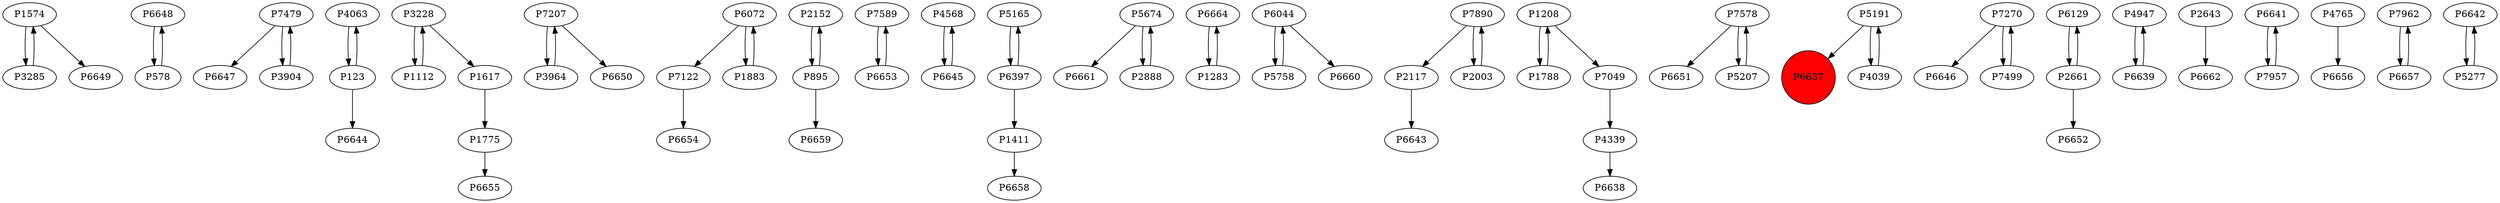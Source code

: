 digraph {
	P1574 -> P3285
	P6648 -> P578
	P7479 -> P6647
	P4063 -> P123
	P578 -> P6648
	P3228 -> P1112
	P7207 -> P3964
	P7122 -> P6654
	P2152 -> P895
	P123 -> P4063
	P7589 -> P6653
	P4568 -> P6645
	P5165 -> P6397
	P5674 -> P6661
	P6664 -> P1283
	P6044 -> P5758
	P7890 -> P2117
	P1208 -> P1788
	P7578 -> P6651
	P7049 -> P4339
	P895 -> P2152
	P5191 -> P6637
	P3285 -> P1574
	P2003 -> P7890
	P2117 -> P6643
	P3904 -> P7479
	P5207 -> P7578
	P7270 -> P6646
	P6129 -> P2661
	P1617 -> P1775
	P5191 -> P4039
	P1574 -> P6649
	P2661 -> P6129
	P4947 -> P6639
	P7578 -> P5207
	P6645 -> P4568
	P2643 -> P6662
	P895 -> P6659
	P1208 -> P7049
	P6653 -> P7589
	P7890 -> P2003
	P1283 -> P6664
	P7207 -> P6650
	P1411 -> P6658
	P1788 -> P1208
	P2888 -> P5674
	P6072 -> P7122
	P4039 -> P5191
	P7499 -> P7270
	P6639 -> P4947
	P6641 -> P7957
	P4765 -> P6656
	P3964 -> P7207
	P5758 -> P6044
	P1112 -> P3228
	P1775 -> P6655
	P6072 -> P1883
	P7270 -> P7499
	P7962 -> P6657
	P6642 -> P5277
	P2661 -> P6652
	P1883 -> P6072
	P3228 -> P1617
	P6397 -> P1411
	P7479 -> P3904
	P6397 -> P5165
	P7957 -> P6641
	P6044 -> P6660
	P5277 -> P6642
	P123 -> P6644
	P4339 -> P6638
	P5674 -> P2888
	P6657 -> P7962
	P6637 [shape=circle]
	P6637 [style=filled]
	P6637 [fillcolor=red]
}